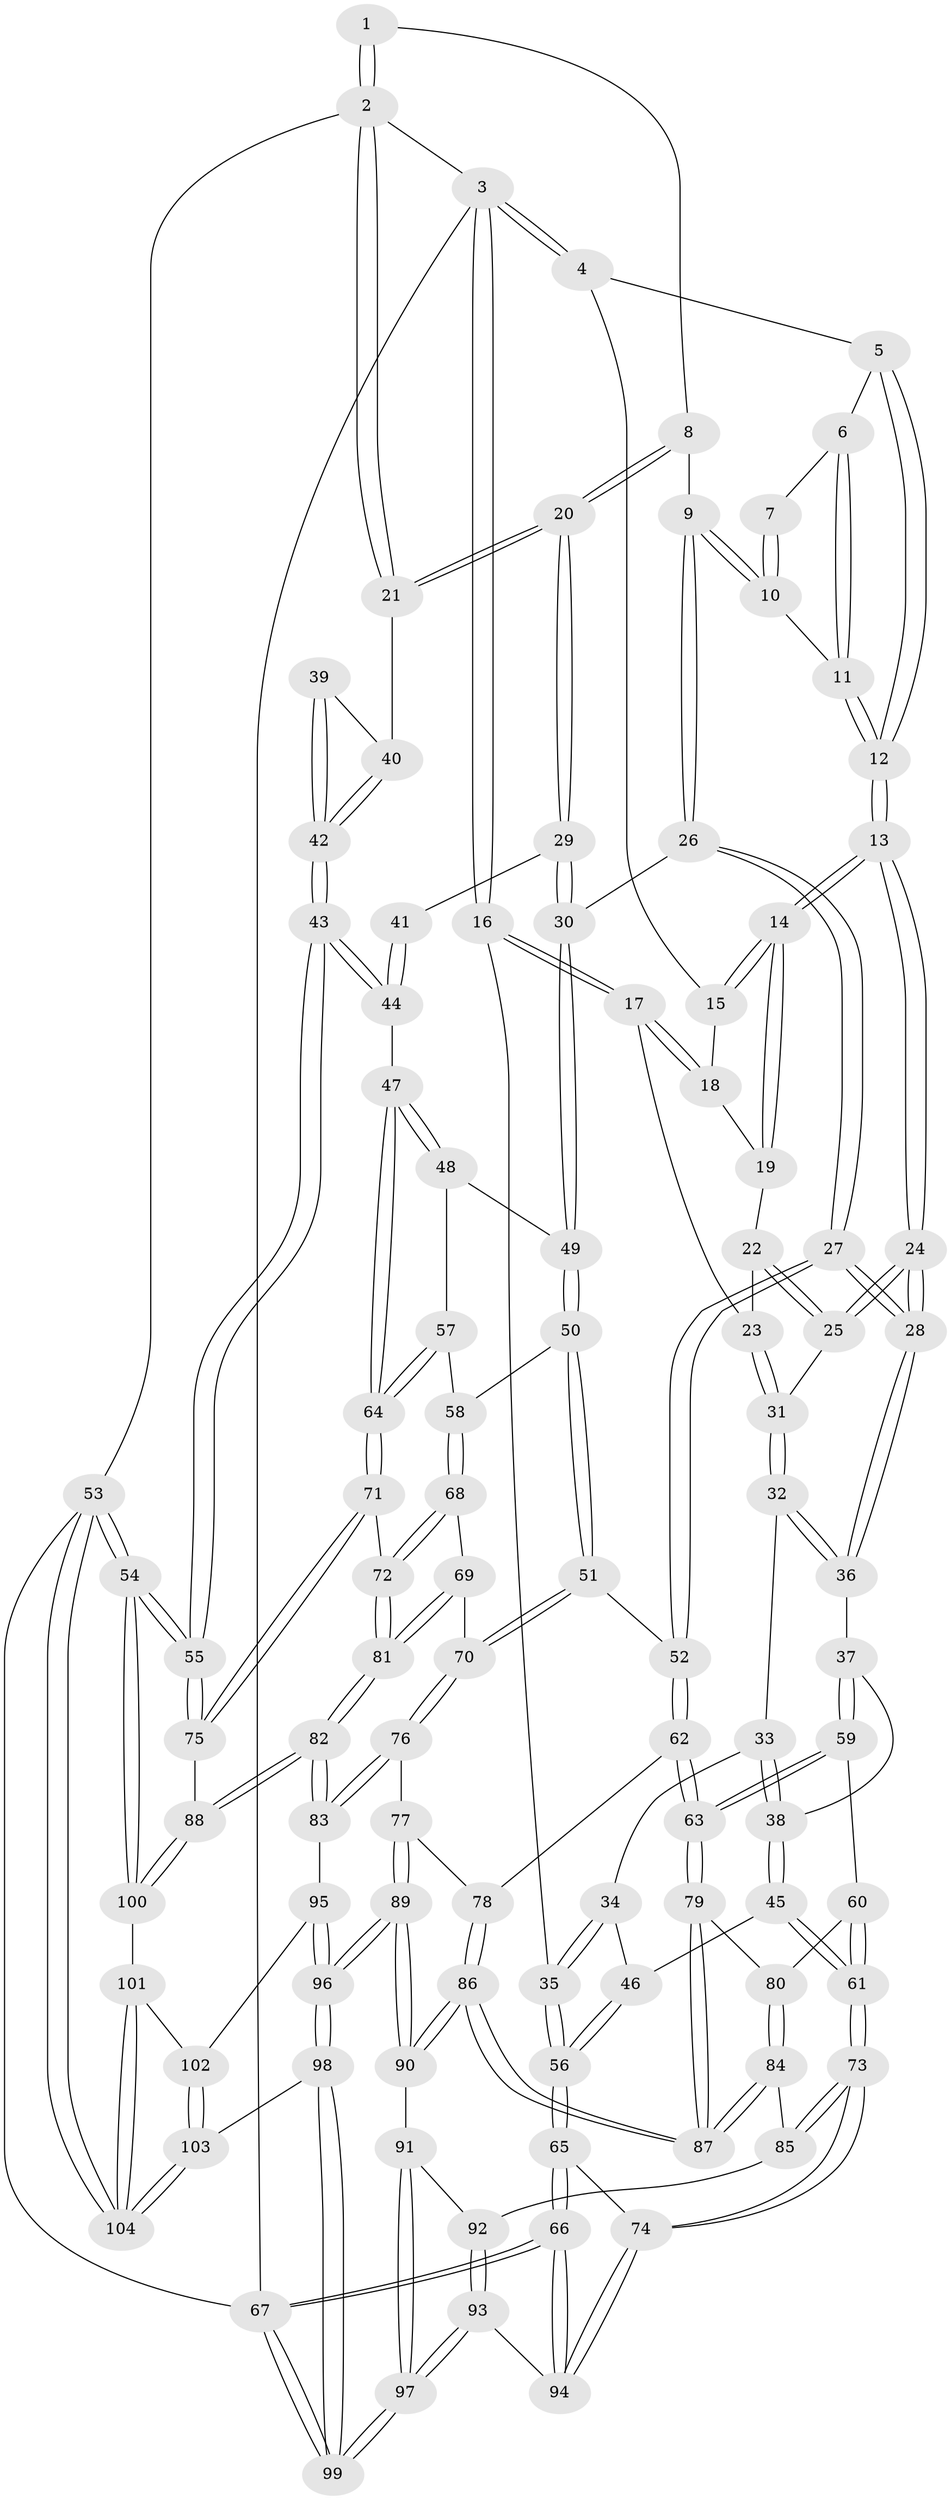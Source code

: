 // Generated by graph-tools (version 1.1) at 2025/16/03/09/25 04:16:48]
// undirected, 104 vertices, 257 edges
graph export_dot {
graph [start="1"]
  node [color=gray90,style=filled];
  1 [pos="+0.7208751551034231+0"];
  2 [pos="+1+0"];
  3 [pos="+0+0"];
  4 [pos="+0.3515097808508099+0"];
  5 [pos="+0.40923908780675683+0"];
  6 [pos="+0.44323861150254207+0"];
  7 [pos="+0.7067049736056119+0"];
  8 [pos="+0.7537813196202499+0.10418103096442365"];
  9 [pos="+0.6537728012275106+0.1619893257043089"];
  10 [pos="+0.6187754616789722+0.13773154028596413"];
  11 [pos="+0.5721275551992794+0.12223115016893939"];
  12 [pos="+0.4455167182120354+0.1889383431501985"];
  13 [pos="+0.4390442849610465+0.1961379781233364"];
  14 [pos="+0.41211332377004184+0.18212676102936387"];
  15 [pos="+0.321558601156957+0.04688039410578007"];
  16 [pos="+0+0"];
  17 [pos="+0.17017147540699723+0.15948269363941678"];
  18 [pos="+0.27423894305194085+0.12063017951727853"];
  19 [pos="+0.32132119509108475+0.17865065700450916"];
  20 [pos="+1+0.1724029534584276"];
  21 [pos="+1+0.09273565612659694"];
  22 [pos="+0.29757380185366494+0.21169959800104032"];
  23 [pos="+0.17779923155719252+0.1907166547307442"];
  24 [pos="+0.43735214356824736+0.3226500152212399"];
  25 [pos="+0.3082866227353514+0.28531306467460416"];
  26 [pos="+0.6706788343325908+0.3499492427116832"];
  27 [pos="+0.5187219991191017+0.4248142773829023"];
  28 [pos="+0.48085034996579473+0.40974797564219206"];
  29 [pos="+0.7661721401176437+0.3724626254484483"];
  30 [pos="+0.7650324190632581+0.37286183354331726"];
  31 [pos="+0.17633200737177343+0.31421292348228136"];
  32 [pos="+0.17324345759577045+0.3194952237582962"];
  33 [pos="+0.13217203766517796+0.35449051122002956"];
  34 [pos="+0.1094120758913102+0.3669531621704366"];
  35 [pos="+0+0.2807184680721551"];
  36 [pos="+0.3775878013276741+0.4562926815524195"];
  37 [pos="+0.3519363974659393+0.47949875117608465"];
  38 [pos="+0.2801761021105138+0.48278455072546367"];
  39 [pos="+0.9174845398129177+0.423042629813502"];
  40 [pos="+1+0.16330644533457012"];
  41 [pos="+0.8518455248985441+0.42183926038472563"];
  42 [pos="+1+0.5222694147234337"];
  43 [pos="+1+0.5252212148291564"];
  44 [pos="+0.9706881534025488+0.5402303306818694"];
  45 [pos="+0.15534631022323125+0.5411765124645219"];
  46 [pos="+0.11934313312449277+0.48311673001352173"];
  47 [pos="+0.9556234885004735+0.5477186728273474"];
  48 [pos="+0.802048934043038+0.5150448365205219"];
  49 [pos="+0.7760034683115881+0.4533633817421434"];
  50 [pos="+0.7005693643278927+0.5654526038506552"];
  51 [pos="+0.6239949222663417+0.576135787050688"];
  52 [pos="+0.536674772345282+0.5072406947191368"];
  53 [pos="+1+1"];
  54 [pos="+1+0.8861427524745492"];
  55 [pos="+1+0.7798479093554317"];
  56 [pos="+0+0.6126731553439881"];
  57 [pos="+0.8017849125117829+0.5373861521831377"];
  58 [pos="+0.7461517632794264+0.5983931806001934"];
  59 [pos="+0.32228911563253215+0.5892276717845917"];
  60 [pos="+0.2795870725894864+0.6117751763577025"];
  61 [pos="+0.15875637303799944+0.6246586213331513"];
  62 [pos="+0.5009485759727383+0.6077504392456851"];
  63 [pos="+0.3853529456048957+0.6557507345824741"];
  64 [pos="+0.86070122054613+0.6420273614682787"];
  65 [pos="+0+0.7073128332164134"];
  66 [pos="+0+1"];
  67 [pos="+0+1"];
  68 [pos="+0.7470603897842113+0.6099997608035758"];
  69 [pos="+0.7253492968635278+0.6402137390748893"];
  70 [pos="+0.6532053237024317+0.6440501214487837"];
  71 [pos="+0.8556168095482103+0.6613808386707062"];
  72 [pos="+0.8536459759800255+0.6627843315364054"];
  73 [pos="+0.11348237515268932+0.7030065092309329"];
  74 [pos="+0.054437713073878236+0.7363745171470436"];
  75 [pos="+0.9926039684656619+0.7309156300636525"];
  76 [pos="+0.6366219391164318+0.7405370768411129"];
  77 [pos="+0.547683278538981+0.7151850321909512"];
  78 [pos="+0.5060457185339851+0.6283222264928374"];
  79 [pos="+0.3758048656738073+0.7068856288052512"];
  80 [pos="+0.2946282263475203+0.6821282998474499"];
  81 [pos="+0.7826578238637737+0.756830288072207"];
  82 [pos="+0.7648457764407723+0.8039261745282953"];
  83 [pos="+0.675627035801185+0.7947745491476025"];
  84 [pos="+0.24981488089591122+0.742772788435939"];
  85 [pos="+0.22621403730767656+0.7475667229533184"];
  86 [pos="+0.4013421484907085+0.7927323417306847"];
  87 [pos="+0.3817618677948102+0.7636640342625373"];
  88 [pos="+0.780729501788615+0.8230651957186027"];
  89 [pos="+0.43107328364258496+0.8331263643816015"];
  90 [pos="+0.4085152286283982+0.8084467028331398"];
  91 [pos="+0.2834100304152825+0.833092253474961"];
  92 [pos="+0.24074492178342613+0.7849146043173382"];
  93 [pos="+0.1863038631489463+0.9695587793325645"];
  94 [pos="+0.12845094882523034+0.9055512181975904"];
  95 [pos="+0.6199566834562881+0.851185848004935"];
  96 [pos="+0.4466426050177701+0.8828461220853501"];
  97 [pos="+0.20612060848545796+0.9978776253434303"];
  98 [pos="+0.37037146851951963+1"];
  99 [pos="+0.2974939218472427+1"];
  100 [pos="+0.8005841026664987+0.860175282171401"];
  101 [pos="+0.78213482755938+1"];
  102 [pos="+0.6269048496329822+0.8962199362280715"];
  103 [pos="+0.51873912904617+1"];
  104 [pos="+0.7963101009261043+1"];
  1 -- 2;
  1 -- 2;
  1 -- 8;
  2 -- 3;
  2 -- 21;
  2 -- 21;
  2 -- 53;
  3 -- 4;
  3 -- 4;
  3 -- 16;
  3 -- 16;
  3 -- 67;
  4 -- 5;
  4 -- 15;
  5 -- 6;
  5 -- 12;
  5 -- 12;
  6 -- 7;
  6 -- 11;
  6 -- 11;
  7 -- 10;
  7 -- 10;
  8 -- 9;
  8 -- 20;
  8 -- 20;
  9 -- 10;
  9 -- 10;
  9 -- 26;
  9 -- 26;
  10 -- 11;
  11 -- 12;
  11 -- 12;
  12 -- 13;
  12 -- 13;
  13 -- 14;
  13 -- 14;
  13 -- 24;
  13 -- 24;
  14 -- 15;
  14 -- 15;
  14 -- 19;
  14 -- 19;
  15 -- 18;
  16 -- 17;
  16 -- 17;
  16 -- 35;
  17 -- 18;
  17 -- 18;
  17 -- 23;
  18 -- 19;
  19 -- 22;
  20 -- 21;
  20 -- 21;
  20 -- 29;
  20 -- 29;
  21 -- 40;
  22 -- 23;
  22 -- 25;
  22 -- 25;
  23 -- 31;
  23 -- 31;
  24 -- 25;
  24 -- 25;
  24 -- 28;
  24 -- 28;
  25 -- 31;
  26 -- 27;
  26 -- 27;
  26 -- 30;
  27 -- 28;
  27 -- 28;
  27 -- 52;
  27 -- 52;
  28 -- 36;
  28 -- 36;
  29 -- 30;
  29 -- 30;
  29 -- 41;
  30 -- 49;
  30 -- 49;
  31 -- 32;
  31 -- 32;
  32 -- 33;
  32 -- 36;
  32 -- 36;
  33 -- 34;
  33 -- 38;
  33 -- 38;
  34 -- 35;
  34 -- 35;
  34 -- 46;
  35 -- 56;
  35 -- 56;
  36 -- 37;
  37 -- 38;
  37 -- 59;
  37 -- 59;
  38 -- 45;
  38 -- 45;
  39 -- 40;
  39 -- 42;
  39 -- 42;
  40 -- 42;
  40 -- 42;
  41 -- 44;
  41 -- 44;
  42 -- 43;
  42 -- 43;
  43 -- 44;
  43 -- 44;
  43 -- 55;
  43 -- 55;
  44 -- 47;
  45 -- 46;
  45 -- 61;
  45 -- 61;
  46 -- 56;
  46 -- 56;
  47 -- 48;
  47 -- 48;
  47 -- 64;
  47 -- 64;
  48 -- 49;
  48 -- 57;
  49 -- 50;
  49 -- 50;
  50 -- 51;
  50 -- 51;
  50 -- 58;
  51 -- 52;
  51 -- 70;
  51 -- 70;
  52 -- 62;
  52 -- 62;
  53 -- 54;
  53 -- 54;
  53 -- 104;
  53 -- 104;
  53 -- 67;
  54 -- 55;
  54 -- 55;
  54 -- 100;
  54 -- 100;
  55 -- 75;
  55 -- 75;
  56 -- 65;
  56 -- 65;
  57 -- 58;
  57 -- 64;
  57 -- 64;
  58 -- 68;
  58 -- 68;
  59 -- 60;
  59 -- 63;
  59 -- 63;
  60 -- 61;
  60 -- 61;
  60 -- 80;
  61 -- 73;
  61 -- 73;
  62 -- 63;
  62 -- 63;
  62 -- 78;
  63 -- 79;
  63 -- 79;
  64 -- 71;
  64 -- 71;
  65 -- 66;
  65 -- 66;
  65 -- 74;
  66 -- 67;
  66 -- 67;
  66 -- 94;
  66 -- 94;
  67 -- 99;
  67 -- 99;
  68 -- 69;
  68 -- 72;
  68 -- 72;
  69 -- 70;
  69 -- 81;
  69 -- 81;
  70 -- 76;
  70 -- 76;
  71 -- 72;
  71 -- 75;
  71 -- 75;
  72 -- 81;
  72 -- 81;
  73 -- 74;
  73 -- 74;
  73 -- 85;
  73 -- 85;
  74 -- 94;
  74 -- 94;
  75 -- 88;
  76 -- 77;
  76 -- 83;
  76 -- 83;
  77 -- 78;
  77 -- 89;
  77 -- 89;
  78 -- 86;
  78 -- 86;
  79 -- 80;
  79 -- 87;
  79 -- 87;
  80 -- 84;
  80 -- 84;
  81 -- 82;
  81 -- 82;
  82 -- 83;
  82 -- 83;
  82 -- 88;
  82 -- 88;
  83 -- 95;
  84 -- 85;
  84 -- 87;
  84 -- 87;
  85 -- 92;
  86 -- 87;
  86 -- 87;
  86 -- 90;
  86 -- 90;
  88 -- 100;
  88 -- 100;
  89 -- 90;
  89 -- 90;
  89 -- 96;
  89 -- 96;
  90 -- 91;
  91 -- 92;
  91 -- 97;
  91 -- 97;
  92 -- 93;
  92 -- 93;
  93 -- 94;
  93 -- 97;
  93 -- 97;
  95 -- 96;
  95 -- 96;
  95 -- 102;
  96 -- 98;
  96 -- 98;
  97 -- 99;
  97 -- 99;
  98 -- 99;
  98 -- 99;
  98 -- 103;
  100 -- 101;
  101 -- 102;
  101 -- 104;
  101 -- 104;
  102 -- 103;
  102 -- 103;
  103 -- 104;
  103 -- 104;
}

